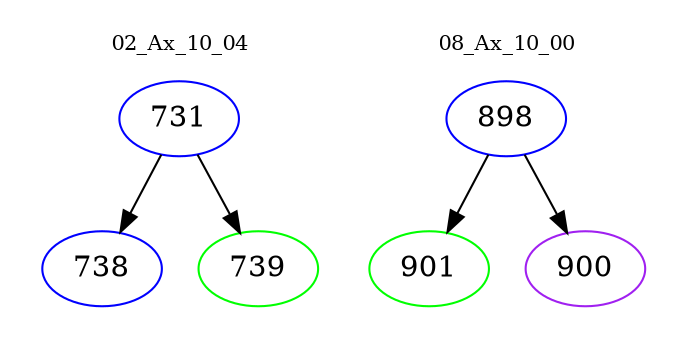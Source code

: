 digraph{
subgraph cluster_0 {
color = white
label = "02_Ax_10_04";
fontsize=10;
T0_731 [label="731", color="blue"]
T0_731 -> T0_738 [color="black"]
T0_738 [label="738", color="blue"]
T0_731 -> T0_739 [color="black"]
T0_739 [label="739", color="green"]
}
subgraph cluster_1 {
color = white
label = "08_Ax_10_00";
fontsize=10;
T1_898 [label="898", color="blue"]
T1_898 -> T1_901 [color="black"]
T1_901 [label="901", color="green"]
T1_898 -> T1_900 [color="black"]
T1_900 [label="900", color="purple"]
}
}
